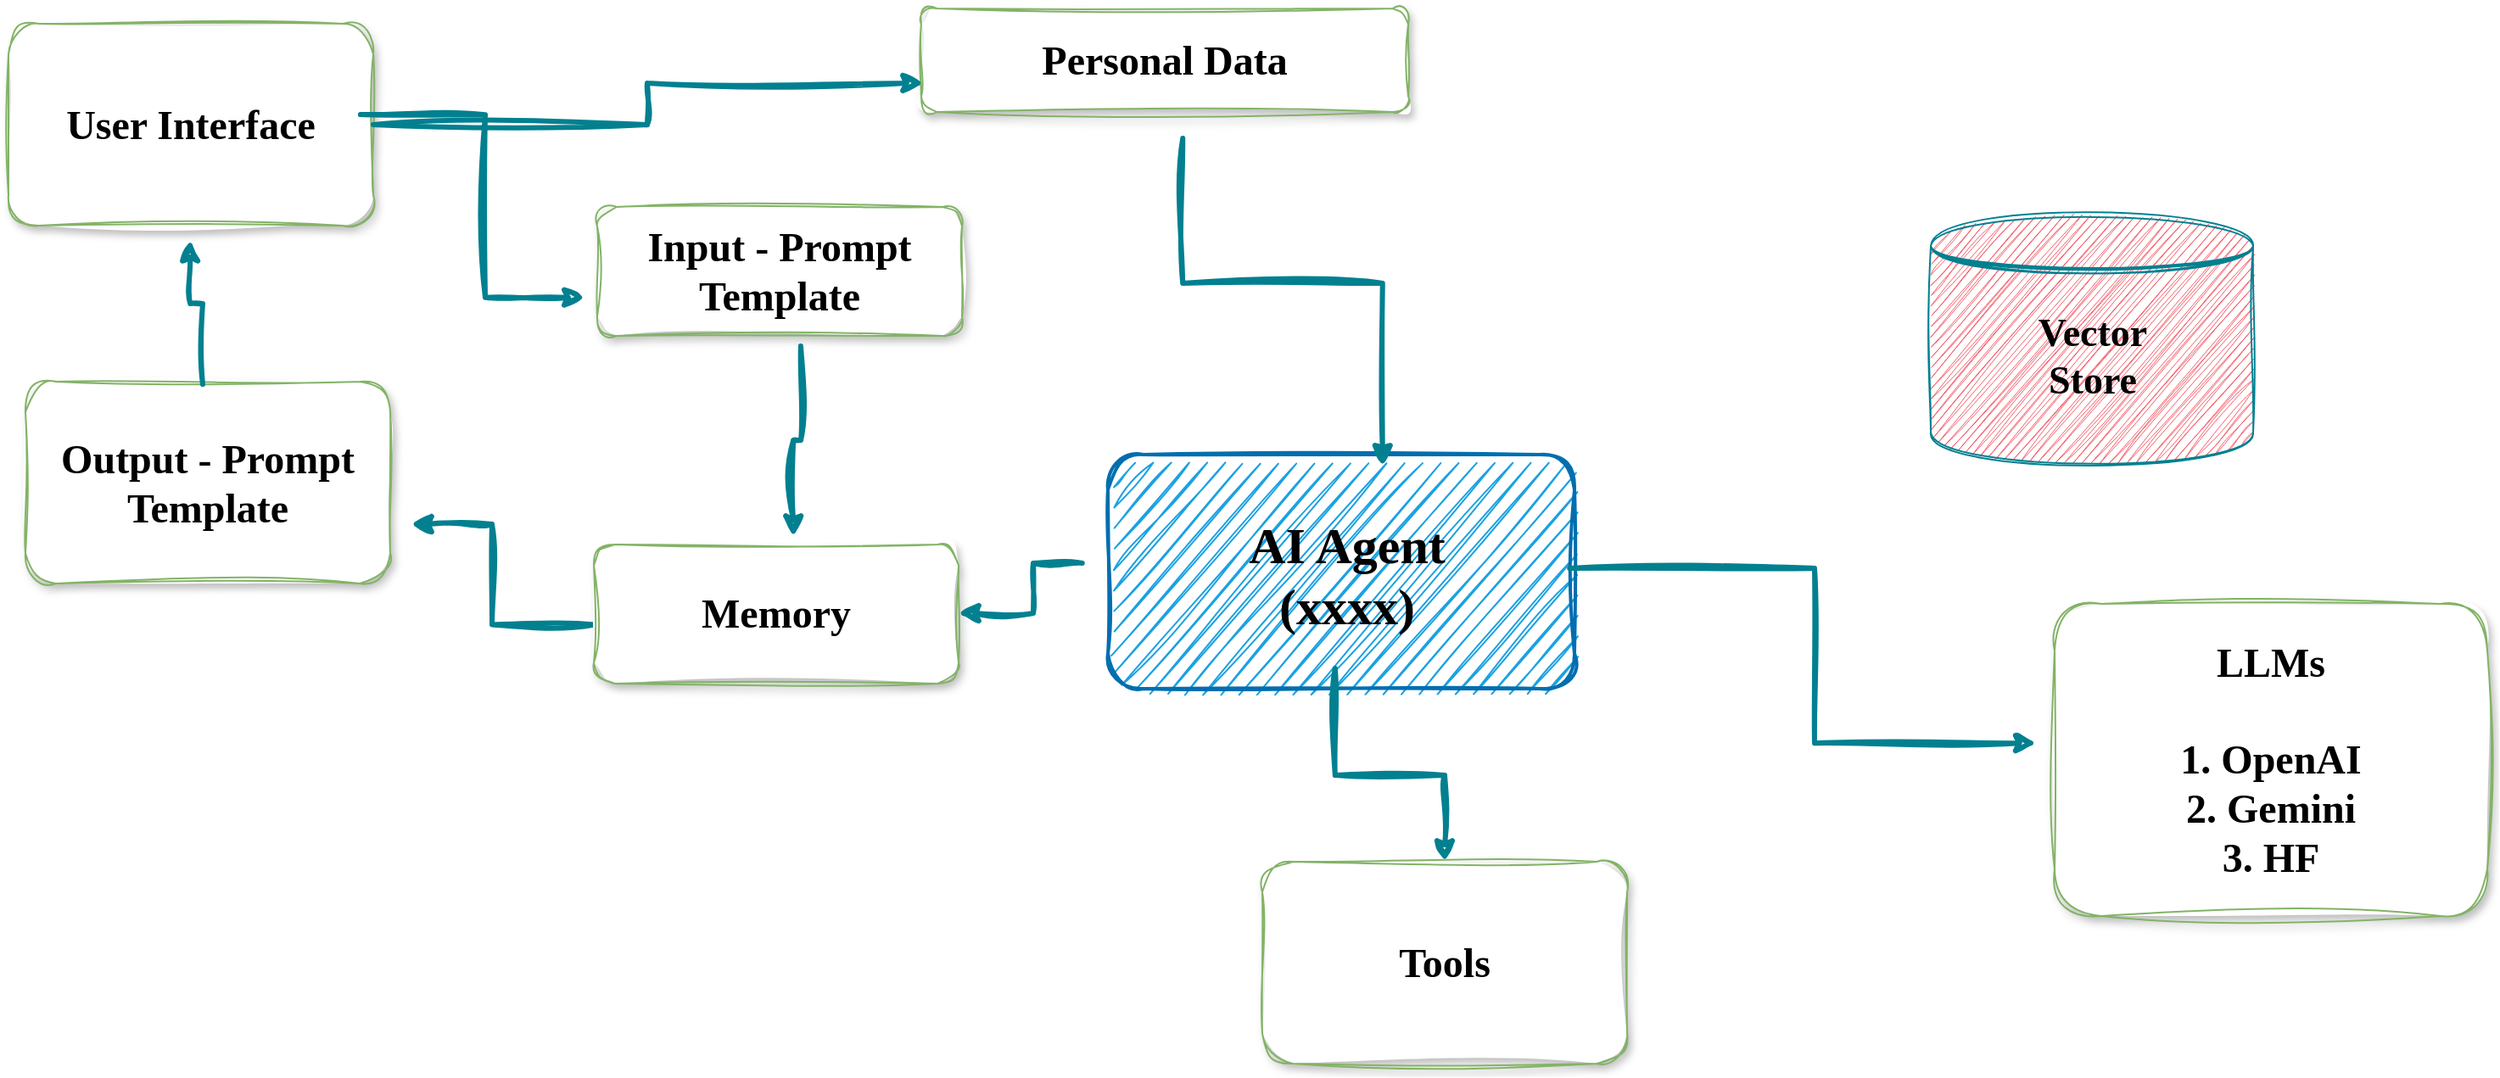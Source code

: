 <mxfile version="26.1.1">
  <diagram name="Page-1" id="c7558073-3199-34d8-9f00-42111426c3f3">
    <mxGraphModel dx="2190" dy="1100" grid="0" gridSize="10" guides="0" tooltips="1" connect="0" arrows="0" fold="1" page="1" pageScale="1" pageWidth="850" pageHeight="1100" background="none" math="0" shadow="0" adaptiveColors="auto">
      <root>
        <object label="" id="0">
          <mxCell />
        </object>
        <mxCell id="1" parent="0" />
        <mxCell id="TeiEiH09iCQTftUvuPfI-18" value="" style="group" vertex="1" connectable="0" parent="1">
          <mxGeometry x="736" y="334" width="275" height="138" as="geometry" />
        </mxCell>
        <mxCell id="TeiEiH09iCQTftUvuPfI-15" value="" style="rounded=1;whiteSpace=wrap;html=1;labelBackgroundColor=none;fillColor=#1ba1e2;strokeColor=#006EAF;fontColor=#ffffff;sketch=1;curveFitting=1;jiggle=2;glass=0;shadow=0;fontFamily=Helvetica;fillStyle=auto;gradientColor=none;strokeWidth=2;perimeterSpacing=1;imageAspect=0;fontSize=14;" vertex="1" parent="TeiEiH09iCQTftUvuPfI-18">
          <mxGeometry width="275" height="138" as="geometry" />
        </mxCell>
        <mxCell id="TeiEiH09iCQTftUvuPfI-17" value="&lt;div&gt;AI Agent&lt;/div&gt;&lt;div&gt;(xxxx)&lt;br&gt;&lt;/div&gt;" style="text;html=1;align=center;verticalAlign=middle;whiteSpace=wrap;rounded=0;fontFamily=Comic Sans MS;fontColor=light-dark(#000000, #0b2008);fontSize=30;fontStyle=1" vertex="1" parent="TeiEiH09iCQTftUvuPfI-18">
          <mxGeometry x="41.8" y="46.407" width="198.0" height="48.85" as="geometry" />
        </mxCell>
        <mxCell id="TeiEiH09iCQTftUvuPfI-22" value="Input - Prompt Template" style="text;html=1;align=center;verticalAlign=middle;whiteSpace=wrap;rounded=1;fontFamily=Comic Sans MS;fontSize=24;fontStyle=1;fillColor=default;strokeColor=#82b366;fillStyle=solid;sketch=1;curveFitting=1;jiggle=2;shadow=1;gradientColor=none;" vertex="1" parent="1">
          <mxGeometry x="435" y="188" width="215" height="76" as="geometry" />
        </mxCell>
        <mxCell id="TeiEiH09iCQTftUvuPfI-23" value="Output - Prompt Template" style="text;html=1;align=center;verticalAlign=middle;whiteSpace=wrap;rounded=1;fontFamily=Comic Sans MS;fontSize=24;fontStyle=1;fillColor=default;strokeColor=#82b366;fillStyle=solid;sketch=1;curveFitting=1;jiggle=2;shadow=1;gradientColor=none;" vertex="1" parent="1">
          <mxGeometry x="98" y="291" width="215" height="119" as="geometry" />
        </mxCell>
        <mxCell id="TeiEiH09iCQTftUvuPfI-24" value="User Interface" style="text;html=1;align=center;verticalAlign=middle;whiteSpace=wrap;rounded=1;fontFamily=Comic Sans MS;fontSize=24;fontStyle=1;fillColor=default;strokeColor=#82b366;fillStyle=solid;sketch=1;curveFitting=1;jiggle=2;shadow=1;gradientColor=none;" vertex="1" parent="1">
          <mxGeometry x="88" y="80" width="215" height="119" as="geometry" />
        </mxCell>
        <object label="" text="Input - Prompt Template" id="TeiEiH09iCQTftUvuPfI-25">
          <mxCell style="edgeStyle=orthogonalEdgeStyle;rounded=0;orthogonalLoop=1;jettySize=auto;html=1;exitX=0.965;exitY=0.45;exitDx=0;exitDy=0;entryX=-0.033;entryY=0.702;entryDx=0;entryDy=0;strokeColor=#028090;fontColor=default;fillColor=#F45B69;strokeWidth=3;sketch=1;curveFitting=1;jiggle=2;labelBackgroundColor=none;entryPerimeter=0;exitPerimeter=0;" edge="1" parent="1" source="TeiEiH09iCQTftUvuPfI-24" target="TeiEiH09iCQTftUvuPfI-22">
            <mxGeometry relative="1" as="geometry">
              <mxPoint x="908" y="384" as="sourcePoint" />
              <mxPoint x="451" y="478" as="targetPoint" />
            </mxGeometry>
          </mxCell>
        </object>
        <object label="" text="Input - Prompt Template" id="TeiEiH09iCQTftUvuPfI-26">
          <mxCell style="edgeStyle=orthogonalEdgeStyle;rounded=0;orthogonalLoop=1;jettySize=auto;html=1;exitX=0.558;exitY=1.079;exitDx=0;exitDy=0;strokeColor=#028090;fontColor=default;fillColor=#F45B69;strokeWidth=3;sketch=1;curveFitting=1;jiggle=2;labelBackgroundColor=none;exitPerimeter=0;entryX=0.547;entryY=-0.055;entryDx=0;entryDy=0;entryPerimeter=0;" edge="1" parent="1" source="TeiEiH09iCQTftUvuPfI-22" target="TeiEiH09iCQTftUvuPfI-39">
            <mxGeometry relative="1" as="geometry">
              <mxPoint x="458" y="537" as="sourcePoint" />
              <mxPoint x="758" y="593" as="targetPoint" />
            </mxGeometry>
          </mxCell>
        </object>
        <object label="" text="Input - Prompt Template" id="TeiEiH09iCQTftUvuPfI-27">
          <mxCell style="edgeStyle=orthogonalEdgeStyle;rounded=0;orthogonalLoop=1;jettySize=auto;html=1;exitX=0.002;exitY=0.576;exitDx=0;exitDy=0;strokeColor=#028090;fontColor=default;fillColor=#F45B69;strokeWidth=3;sketch=1;curveFitting=1;jiggle=2;labelBackgroundColor=none;exitPerimeter=0;entryX=1.056;entryY=0.706;entryDx=0;entryDy=0;entryPerimeter=0;" edge="1" parent="1" source="TeiEiH09iCQTftUvuPfI-39" target="TeiEiH09iCQTftUvuPfI-23">
            <mxGeometry relative="1" as="geometry">
              <mxPoint x="453" y="691" as="sourcePoint" />
              <mxPoint x="639" y="787" as="targetPoint" />
            </mxGeometry>
          </mxCell>
        </object>
        <object label="" text="Input - Prompt Template" id="TeiEiH09iCQTftUvuPfI-30">
          <mxCell style="edgeStyle=orthogonalEdgeStyle;rounded=0;orthogonalLoop=1;jettySize=auto;html=1;exitX=0.486;exitY=0.013;exitDx=0;exitDy=0;strokeColor=#028090;fontColor=default;fillColor=#F45B69;strokeWidth=3;sketch=1;curveFitting=1;jiggle=2;labelBackgroundColor=none;exitPerimeter=0;entryX=0.498;entryY=1.071;entryDx=0;entryDy=0;entryPerimeter=0;" edge="1" parent="1" source="TeiEiH09iCQTftUvuPfI-23" target="TeiEiH09iCQTftUvuPfI-24">
            <mxGeometry relative="1" as="geometry">
              <mxPoint x="280" y="154" as="sourcePoint" />
              <mxPoint x="545" y="910" as="targetPoint" />
            </mxGeometry>
          </mxCell>
        </object>
        <mxCell id="TeiEiH09iCQTftUvuPfI-31" value="&lt;div&gt;LLMs&lt;/div&gt;&lt;div&gt;&lt;br&gt;&lt;/div&gt;&lt;div&gt;1. OpenAI&lt;/div&gt;&lt;div&gt;2. Gemini&lt;/div&gt;&lt;div&gt;3. HF&lt;br&gt;&lt;/div&gt;" style="text;html=1;align=center;verticalAlign=middle;whiteSpace=wrap;rounded=1;fontFamily=Comic Sans MS;fontSize=24;fontStyle=1;fillColor=default;strokeColor=#82b366;fillStyle=solid;sketch=1;curveFitting=1;jiggle=2;shadow=1;gradientColor=none;" vertex="1" parent="1">
          <mxGeometry x="1294" y="422" width="255" height="184" as="geometry" />
        </mxCell>
        <mxCell id="TeiEiH09iCQTftUvuPfI-32" value="Personal Data" style="text;html=1;align=center;verticalAlign=middle;whiteSpace=wrap;rounded=1;fontFamily=Comic Sans MS;fontSize=24;fontStyle=1;fillColor=default;strokeColor=#82b366;fillStyle=solid;sketch=1;curveFitting=1;jiggle=2;shadow=1;gradientColor=none;" vertex="1" parent="1">
          <mxGeometry x="626" y="71" width="287" height="61" as="geometry" />
        </mxCell>
        <object label="" text="Input - Prompt Template" id="TeiEiH09iCQTftUvuPfI-34">
          <mxCell style="edgeStyle=orthogonalEdgeStyle;rounded=0;orthogonalLoop=1;jettySize=auto;html=1;entryX=0.005;entryY=0.721;entryDx=0;entryDy=0;strokeColor=#028090;fontColor=default;fillColor=#F45B69;strokeWidth=3;sketch=1;curveFitting=1;jiggle=2;labelBackgroundColor=none;entryPerimeter=0;" edge="1" parent="1" source="TeiEiH09iCQTftUvuPfI-24" target="TeiEiH09iCQTftUvuPfI-32">
            <mxGeometry relative="1" as="geometry">
              <mxPoint x="280" y="154" as="sourcePoint" />
              <mxPoint x="375" y="218" as="targetPoint" />
            </mxGeometry>
          </mxCell>
        </object>
        <object label="" text="Input - Prompt Template" id="TeiEiH09iCQTftUvuPfI-35">
          <mxCell style="edgeStyle=orthogonalEdgeStyle;rounded=0;orthogonalLoop=1;jettySize=auto;html=1;exitX=0.537;exitY=1.254;exitDx=0;exitDy=0;entryX=0.588;entryY=0.057;entryDx=0;entryDy=0;strokeColor=#028090;fontColor=default;fillColor=#F45B69;strokeWidth=3;sketch=1;curveFitting=1;jiggle=2;labelBackgroundColor=none;entryPerimeter=0;exitPerimeter=0;" edge="1" parent="1" source="TeiEiH09iCQTftUvuPfI-32" target="TeiEiH09iCQTftUvuPfI-15">
            <mxGeometry relative="1" as="geometry">
              <mxPoint x="818" y="710" as="sourcePoint" />
              <mxPoint x="1195" y="703" as="targetPoint" />
            </mxGeometry>
          </mxCell>
        </object>
        <object label="" text="Input - Prompt Template" id="TeiEiH09iCQTftUvuPfI-36">
          <mxCell style="edgeStyle=orthogonalEdgeStyle;rounded=0;orthogonalLoop=1;jettySize=auto;html=1;exitX=0.986;exitY=0.486;exitDx=0;exitDy=0;entryX=-0.042;entryY=0.446;entryDx=0;entryDy=0;strokeColor=#028090;fontColor=default;fillColor=#F45B69;strokeWidth=3;sketch=1;curveFitting=1;jiggle=2;labelBackgroundColor=none;entryPerimeter=0;exitPerimeter=0;" edge="1" parent="1" source="TeiEiH09iCQTftUvuPfI-15" target="TeiEiH09iCQTftUvuPfI-31">
            <mxGeometry relative="1" as="geometry">
              <mxPoint x="1003" y="387" as="sourcePoint" />
              <mxPoint x="878" y="560" as="targetPoint" />
            </mxGeometry>
          </mxCell>
        </object>
        <mxCell id="TeiEiH09iCQTftUvuPfI-38" value="" style="group;sketch=1;curveFitting=1;jiggle=2;rounded=1;" vertex="1" connectable="0" parent="1">
          <mxGeometry x="1221" y="192" width="190" height="151" as="geometry" />
        </mxCell>
        <mxCell id="TeiEiH09iCQTftUvuPfI-33" value="" style="shape=datastore;whiteSpace=wrap;html=1;sketch=1;hachureGap=4;jiggle=2;curveFitting=1;strokeColor=#028090;fontFamily=Architects Daughter;fontSource=https%3A%2F%2Ffonts.googleapis.com%2Fcss%3Ffamily%3DArchitects%2BDaughter;fontColor=#E4FDE1;fillColor=#F45B69;" vertex="1" parent="TeiEiH09iCQTftUvuPfI-38">
          <mxGeometry width="190" height="148" as="geometry" />
        </mxCell>
        <mxCell id="TeiEiH09iCQTftUvuPfI-37" value="Vector Store" style="text;html=1;align=center;verticalAlign=middle;whiteSpace=wrap;rounded=0;fontFamily=Comic Sans MS;strokeColor=none;fontSize=23;fontStyle=1" vertex="1" parent="TeiEiH09iCQTftUvuPfI-38">
          <mxGeometry x="40" y="16" width="111" height="135" as="geometry" />
        </mxCell>
        <mxCell id="TeiEiH09iCQTftUvuPfI-39" value="Memory" style="text;html=1;align=center;verticalAlign=middle;whiteSpace=wrap;rounded=1;fontFamily=Comic Sans MS;fontSize=24;fontStyle=1;fillColor=default;strokeColor=#82b366;fillStyle=solid;sketch=1;curveFitting=1;jiggle=2;shadow=1;gradientColor=none;" vertex="1" parent="1">
          <mxGeometry x="433" y="387" width="215" height="82" as="geometry" />
        </mxCell>
        <mxCell id="TeiEiH09iCQTftUvuPfI-40" value="Tools" style="text;html=1;align=center;verticalAlign=middle;whiteSpace=wrap;rounded=1;fontFamily=Comic Sans MS;fontSize=24;fontStyle=1;fillColor=default;strokeColor=#82b366;fillStyle=solid;sketch=1;curveFitting=1;jiggle=2;shadow=1;gradientColor=none;" vertex="1" parent="1">
          <mxGeometry x="827" y="574" width="215" height="119" as="geometry" />
        </mxCell>
        <object label="" text="Input - Prompt Template" id="TeiEiH09iCQTftUvuPfI-41">
          <mxCell style="edgeStyle=orthogonalEdgeStyle;rounded=0;orthogonalLoop=1;jettySize=auto;html=1;exitX=-0.051;exitY=0.464;exitDx=0;exitDy=0;strokeColor=#028090;fontColor=default;fillColor=#F45B69;strokeWidth=3;sketch=1;curveFitting=1;jiggle=2;labelBackgroundColor=none;exitPerimeter=0;entryX=0.998;entryY=0.494;entryDx=0;entryDy=0;entryPerimeter=0;" edge="1" parent="1" source="TeiEiH09iCQTftUvuPfI-15" target="TeiEiH09iCQTftUvuPfI-39">
            <mxGeometry relative="1" as="geometry">
              <mxPoint x="573" y="648" as="sourcePoint" />
              <mxPoint x="678" y="485" as="targetPoint" />
            </mxGeometry>
          </mxCell>
        </object>
        <object label="" text="Input - Prompt Template" id="TeiEiH09iCQTftUvuPfI-42">
          <mxCell style="edgeStyle=orthogonalEdgeStyle;rounded=0;orthogonalLoop=1;jettySize=auto;html=1;exitX=0.487;exitY=0.907;exitDx=0;exitDy=0;strokeColor=#028090;fontColor=default;fillColor=#F45B69;strokeWidth=3;sketch=1;curveFitting=1;jiggle=2;labelBackgroundColor=none;exitPerimeter=0;" edge="1" parent="1" source="TeiEiH09iCQTftUvuPfI-15" target="TeiEiH09iCQTftUvuPfI-40">
            <mxGeometry relative="1" as="geometry">
              <mxPoint x="1008" y="699" as="sourcePoint" />
              <mxPoint x="1293" y="795" as="targetPoint" />
            </mxGeometry>
          </mxCell>
        </object>
      </root>
    </mxGraphModel>
  </diagram>
</mxfile>
